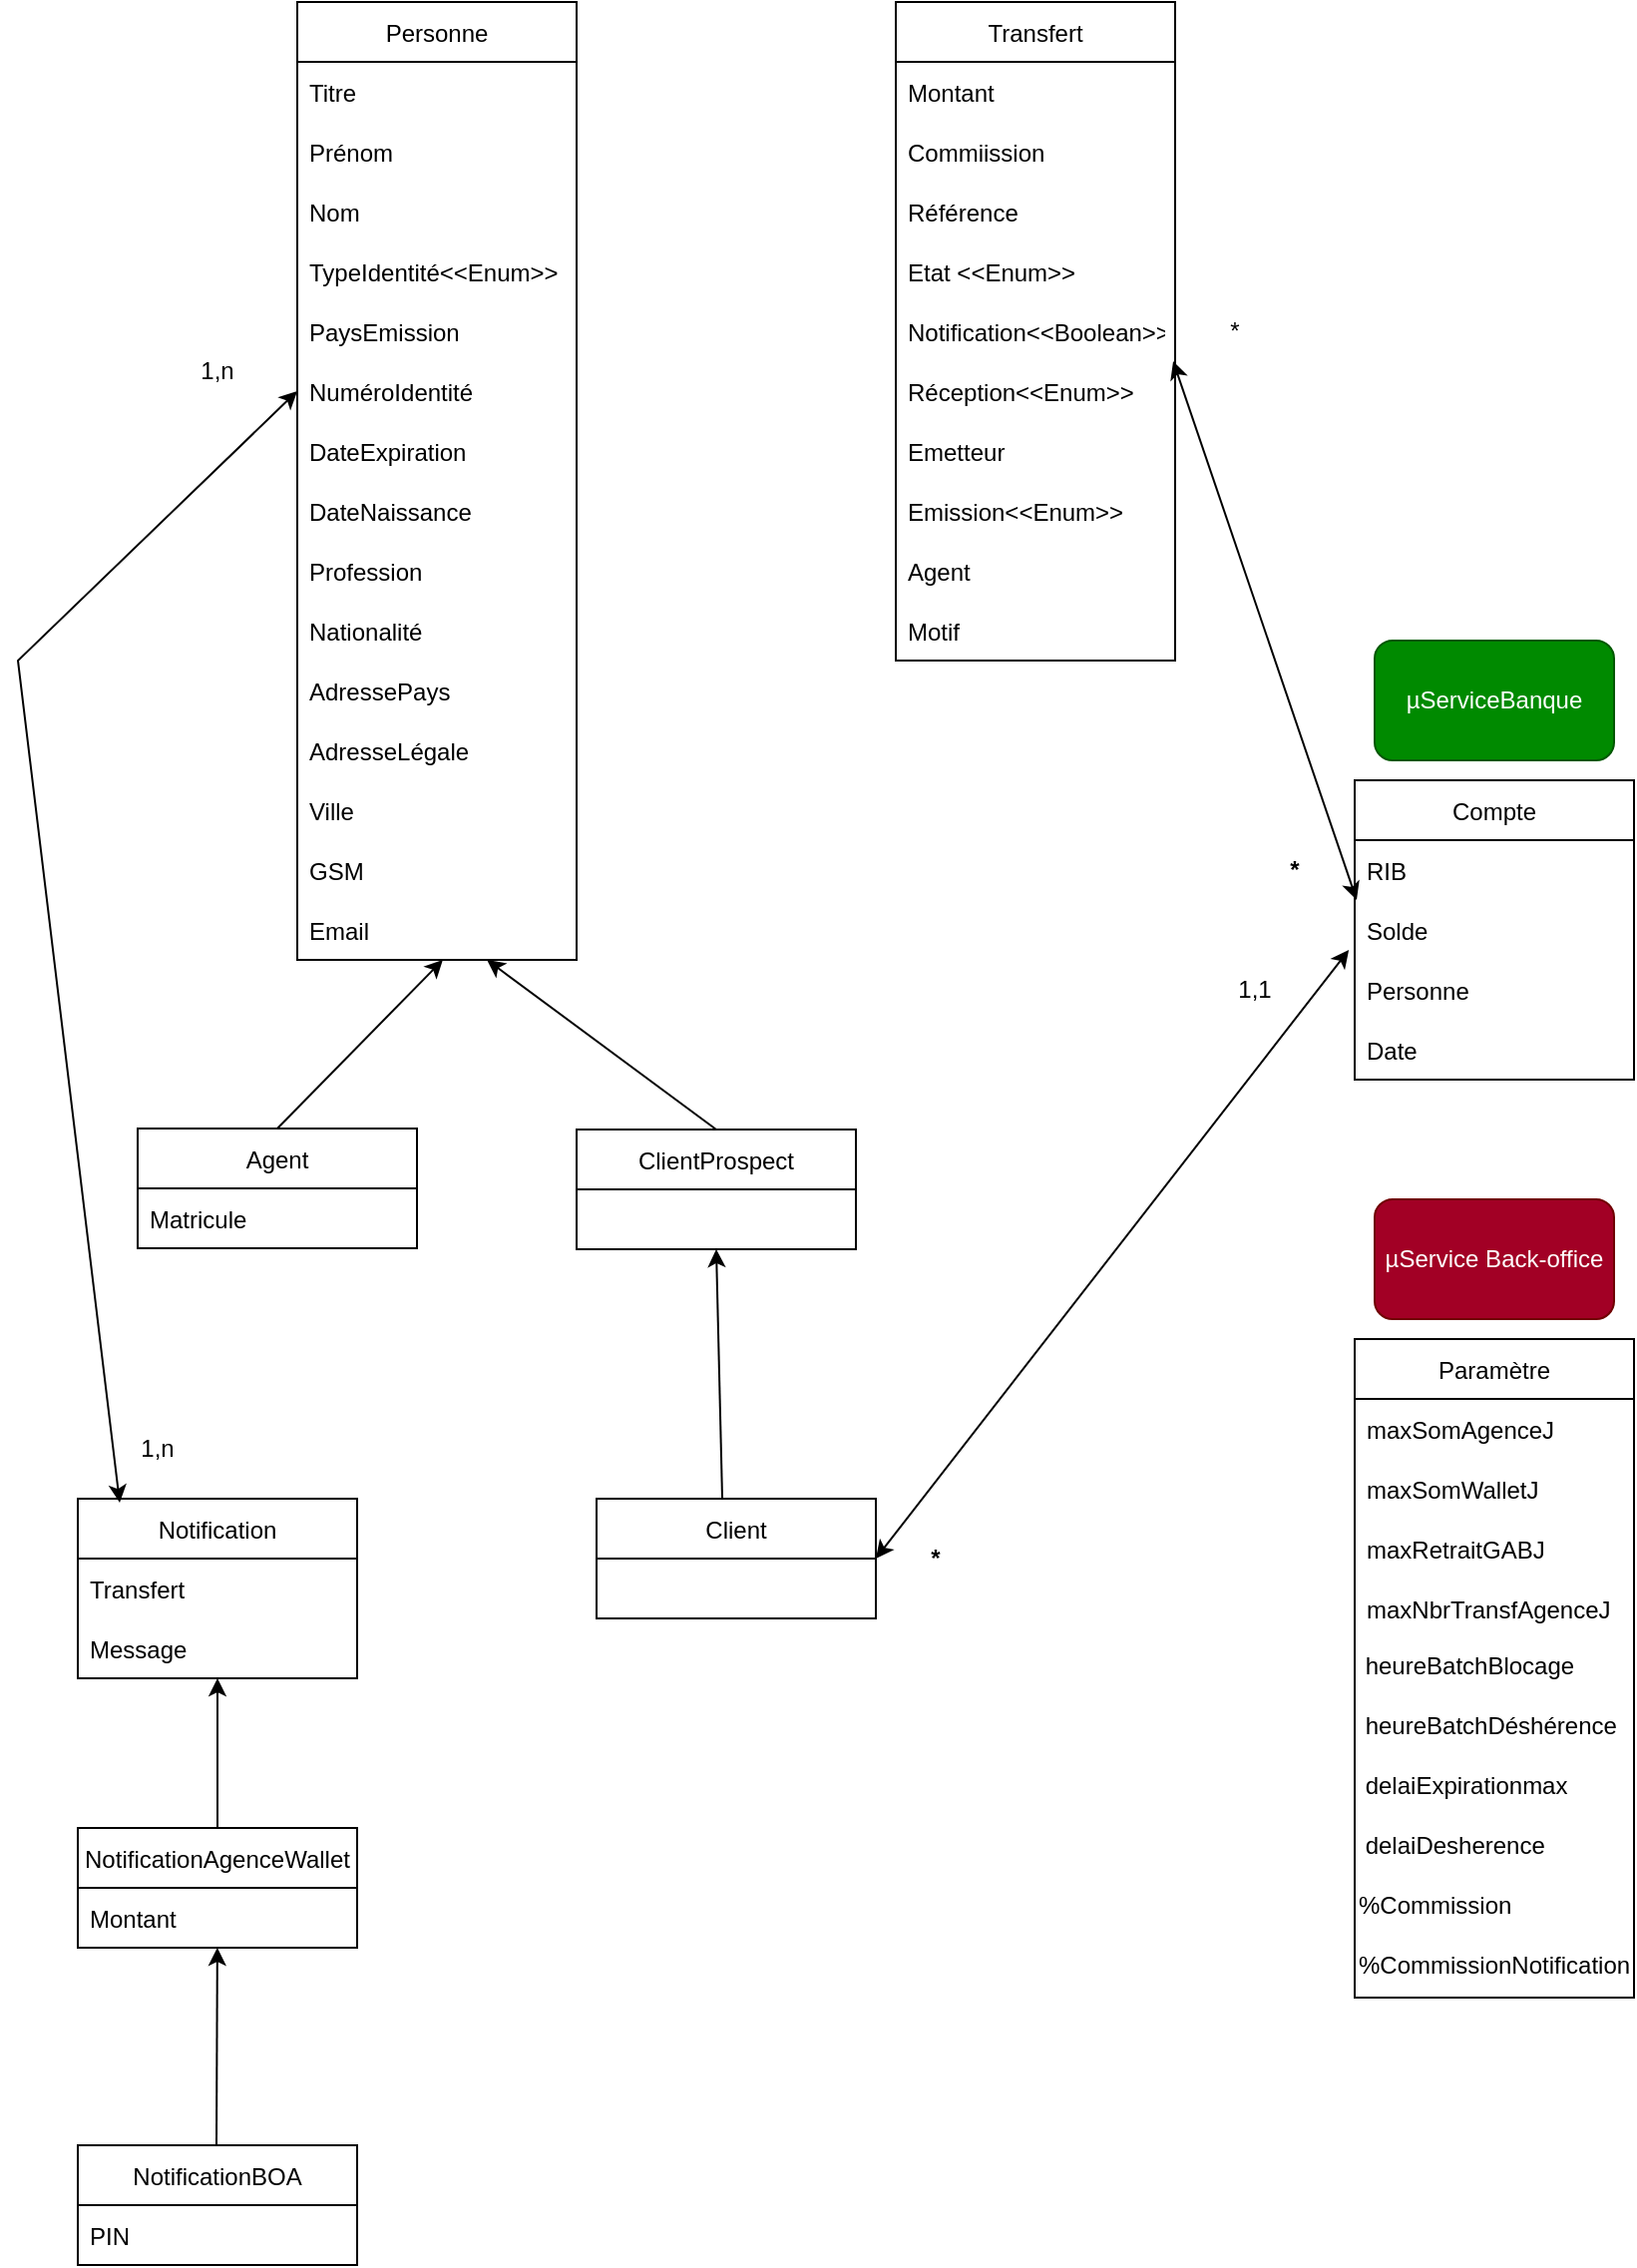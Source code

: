<mxfile version="16.2.2" type="github">
  <diagram id="8DBcMpiF3WPcPkWtYWcN" name="Page-1">
    <mxGraphModel dx="1394" dy="616" grid="1" gridSize="10" guides="1" tooltips="1" connect="1" arrows="1" fold="1" page="1" pageScale="1" pageWidth="827" pageHeight="1169" math="0" shadow="0">
      <root>
        <mxCell id="0" />
        <mxCell id="1" parent="0" />
        <mxCell id="Eo5x3lgqGzYSnr3rYMwt-1" value="Transfert" style="swimlane;fontStyle=0;childLayout=stackLayout;horizontal=1;startSize=30;horizontalStack=0;resizeParent=1;resizeParentMax=0;resizeLast=0;collapsible=1;marginBottom=0;" parent="1" vertex="1">
          <mxGeometry x="450" y="20" width="140" height="330" as="geometry" />
        </mxCell>
        <mxCell id="Eo5x3lgqGzYSnr3rYMwt-2" value="Montant" style="text;strokeColor=none;fillColor=none;align=left;verticalAlign=middle;spacingLeft=4;spacingRight=4;overflow=hidden;points=[[0,0.5],[1,0.5]];portConstraint=eastwest;rotatable=0;" parent="Eo5x3lgqGzYSnr3rYMwt-1" vertex="1">
          <mxGeometry y="30" width="140" height="30" as="geometry" />
        </mxCell>
        <mxCell id="Eo5x3lgqGzYSnr3rYMwt-3" value="Commiission" style="text;strokeColor=none;fillColor=none;align=left;verticalAlign=middle;spacingLeft=4;spacingRight=4;overflow=hidden;points=[[0,0.5],[1,0.5]];portConstraint=eastwest;rotatable=0;" parent="Eo5x3lgqGzYSnr3rYMwt-1" vertex="1">
          <mxGeometry y="60" width="140" height="30" as="geometry" />
        </mxCell>
        <mxCell id="Eo5x3lgqGzYSnr3rYMwt-4" value="Référence" style="text;strokeColor=none;fillColor=none;align=left;verticalAlign=middle;spacingLeft=4;spacingRight=4;overflow=hidden;points=[[0,0.5],[1,0.5]];portConstraint=eastwest;rotatable=0;" parent="Eo5x3lgqGzYSnr3rYMwt-1" vertex="1">
          <mxGeometry y="90" width="140" height="30" as="geometry" />
        </mxCell>
        <mxCell id="Eo5x3lgqGzYSnr3rYMwt-13" value="Etat &lt;&lt;Enum&gt;&gt;" style="text;strokeColor=none;fillColor=none;align=left;verticalAlign=middle;spacingLeft=4;spacingRight=4;overflow=hidden;points=[[0,0.5],[1,0.5]];portConstraint=eastwest;rotatable=0;" parent="Eo5x3lgqGzYSnr3rYMwt-1" vertex="1">
          <mxGeometry y="120" width="140" height="30" as="geometry" />
        </mxCell>
        <mxCell id="Eo5x3lgqGzYSnr3rYMwt-15" value="Notification&lt;&lt;Boolean&gt;&gt;" style="text;strokeColor=none;fillColor=none;align=left;verticalAlign=middle;spacingLeft=4;spacingRight=4;overflow=hidden;points=[[0,0.5],[1,0.5]];portConstraint=eastwest;rotatable=0;" parent="Eo5x3lgqGzYSnr3rYMwt-1" vertex="1">
          <mxGeometry y="150" width="140" height="30" as="geometry" />
        </mxCell>
        <mxCell id="Eo5x3lgqGzYSnr3rYMwt-16" value="Réception&lt;&lt;Enum&gt;&gt;" style="text;strokeColor=none;fillColor=none;align=left;verticalAlign=middle;spacingLeft=4;spacingRight=4;overflow=hidden;points=[[0,0.5],[1,0.5]];portConstraint=eastwest;rotatable=0;" parent="Eo5x3lgqGzYSnr3rYMwt-1" vertex="1">
          <mxGeometry y="180" width="140" height="30" as="geometry" />
        </mxCell>
        <mxCell id="Eo5x3lgqGzYSnr3rYMwt-14" value="Emetteur" style="text;strokeColor=none;fillColor=none;align=left;verticalAlign=middle;spacingLeft=4;spacingRight=4;overflow=hidden;points=[[0,0.5],[1,0.5]];portConstraint=eastwest;rotatable=0;" parent="Eo5x3lgqGzYSnr3rYMwt-1" vertex="1">
          <mxGeometry y="210" width="140" height="30" as="geometry" />
        </mxCell>
        <mxCell id="Eo5x3lgqGzYSnr3rYMwt-17" value="Emission&lt;&lt;Enum&gt;&gt;" style="text;strokeColor=none;fillColor=none;align=left;verticalAlign=middle;spacingLeft=4;spacingRight=4;overflow=hidden;points=[[0,0.5],[1,0.5]];portConstraint=eastwest;rotatable=0;" parent="Eo5x3lgqGzYSnr3rYMwt-1" vertex="1">
          <mxGeometry y="240" width="140" height="30" as="geometry" />
        </mxCell>
        <mxCell id="Eo5x3lgqGzYSnr3rYMwt-101" value="Agent" style="text;strokeColor=none;fillColor=none;align=left;verticalAlign=middle;spacingLeft=4;spacingRight=4;overflow=hidden;points=[[0,0.5],[1,0.5]];portConstraint=eastwest;rotatable=0;" parent="Eo5x3lgqGzYSnr3rYMwt-1" vertex="1">
          <mxGeometry y="270" width="140" height="30" as="geometry" />
        </mxCell>
        <mxCell id="Eo5x3lgqGzYSnr3rYMwt-18" value="Motif" style="text;strokeColor=none;fillColor=none;align=left;verticalAlign=middle;spacingLeft=4;spacingRight=4;overflow=hidden;points=[[0,0.5],[1,0.5]];portConstraint=eastwest;rotatable=0;" parent="Eo5x3lgqGzYSnr3rYMwt-1" vertex="1">
          <mxGeometry y="300" width="140" height="30" as="geometry" />
        </mxCell>
        <mxCell id="Eo5x3lgqGzYSnr3rYMwt-5" value="Personne" style="swimlane;fontStyle=0;childLayout=stackLayout;horizontal=1;startSize=30;horizontalStack=0;resizeParent=1;resizeParentMax=0;resizeLast=0;collapsible=1;marginBottom=0;" parent="1" vertex="1">
          <mxGeometry x="150" y="20" width="140" height="480" as="geometry" />
        </mxCell>
        <mxCell id="Eo5x3lgqGzYSnr3rYMwt-6" value="Titre" style="text;strokeColor=none;fillColor=none;align=left;verticalAlign=middle;spacingLeft=4;spacingRight=4;overflow=hidden;points=[[0,0.5],[1,0.5]];portConstraint=eastwest;rotatable=0;" parent="Eo5x3lgqGzYSnr3rYMwt-5" vertex="1">
          <mxGeometry y="30" width="140" height="30" as="geometry" />
        </mxCell>
        <mxCell id="Eo5x3lgqGzYSnr3rYMwt-7" value="Prénom" style="text;strokeColor=none;fillColor=none;align=left;verticalAlign=middle;spacingLeft=4;spacingRight=4;overflow=hidden;points=[[0,0.5],[1,0.5]];portConstraint=eastwest;rotatable=0;" parent="Eo5x3lgqGzYSnr3rYMwt-5" vertex="1">
          <mxGeometry y="60" width="140" height="30" as="geometry" />
        </mxCell>
        <mxCell id="Eo5x3lgqGzYSnr3rYMwt-8" value="Nom" style="text;strokeColor=none;fillColor=none;align=left;verticalAlign=middle;spacingLeft=4;spacingRight=4;overflow=hidden;points=[[0,0.5],[1,0.5]];portConstraint=eastwest;rotatable=0;" parent="Eo5x3lgqGzYSnr3rYMwt-5" vertex="1">
          <mxGeometry y="90" width="140" height="30" as="geometry" />
        </mxCell>
        <mxCell id="Eo5x3lgqGzYSnr3rYMwt-48" value="TypeIdentité&lt;&lt;Enum&gt;&gt;" style="text;strokeColor=none;fillColor=none;align=left;verticalAlign=middle;spacingLeft=4;spacingRight=4;overflow=hidden;points=[[0,0.5],[1,0.5]];portConstraint=eastwest;rotatable=0;" parent="Eo5x3lgqGzYSnr3rYMwt-5" vertex="1">
          <mxGeometry y="120" width="140" height="30" as="geometry" />
        </mxCell>
        <mxCell id="Eo5x3lgqGzYSnr3rYMwt-49" value="PaysEmission" style="text;strokeColor=none;fillColor=none;align=left;verticalAlign=middle;spacingLeft=4;spacingRight=4;overflow=hidden;points=[[0,0.5],[1,0.5]];portConstraint=eastwest;rotatable=0;" parent="Eo5x3lgqGzYSnr3rYMwt-5" vertex="1">
          <mxGeometry y="150" width="140" height="30" as="geometry" />
        </mxCell>
        <mxCell id="Eo5x3lgqGzYSnr3rYMwt-50" value="NuméroIdentité" style="text;strokeColor=none;fillColor=none;align=left;verticalAlign=middle;spacingLeft=4;spacingRight=4;overflow=hidden;points=[[0,0.5],[1,0.5]];portConstraint=eastwest;rotatable=0;" parent="Eo5x3lgqGzYSnr3rYMwt-5" vertex="1">
          <mxGeometry y="180" width="140" height="30" as="geometry" />
        </mxCell>
        <mxCell id="Eo5x3lgqGzYSnr3rYMwt-51" value="DateExpiration" style="text;strokeColor=none;fillColor=none;align=left;verticalAlign=middle;spacingLeft=4;spacingRight=4;overflow=hidden;points=[[0,0.5],[1,0.5]];portConstraint=eastwest;rotatable=0;" parent="Eo5x3lgqGzYSnr3rYMwt-5" vertex="1">
          <mxGeometry y="210" width="140" height="30" as="geometry" />
        </mxCell>
        <mxCell id="Eo5x3lgqGzYSnr3rYMwt-52" value="DateNaissance" style="text;strokeColor=none;fillColor=none;align=left;verticalAlign=middle;spacingLeft=4;spacingRight=4;overflow=hidden;points=[[0,0.5],[1,0.5]];portConstraint=eastwest;rotatable=0;" parent="Eo5x3lgqGzYSnr3rYMwt-5" vertex="1">
          <mxGeometry y="240" width="140" height="30" as="geometry" />
        </mxCell>
        <mxCell id="Eo5x3lgqGzYSnr3rYMwt-53" value="Profession" style="text;strokeColor=none;fillColor=none;align=left;verticalAlign=middle;spacingLeft=4;spacingRight=4;overflow=hidden;points=[[0,0.5],[1,0.5]];portConstraint=eastwest;rotatable=0;" parent="Eo5x3lgqGzYSnr3rYMwt-5" vertex="1">
          <mxGeometry y="270" width="140" height="30" as="geometry" />
        </mxCell>
        <mxCell id="Eo5x3lgqGzYSnr3rYMwt-54" value="Nationalité" style="text;strokeColor=none;fillColor=none;align=left;verticalAlign=middle;spacingLeft=4;spacingRight=4;overflow=hidden;points=[[0,0.5],[1,0.5]];portConstraint=eastwest;rotatable=0;" parent="Eo5x3lgqGzYSnr3rYMwt-5" vertex="1">
          <mxGeometry y="300" width="140" height="30" as="geometry" />
        </mxCell>
        <mxCell id="Eo5x3lgqGzYSnr3rYMwt-55" value="AdressePays" style="text;strokeColor=none;fillColor=none;align=left;verticalAlign=middle;spacingLeft=4;spacingRight=4;overflow=hidden;points=[[0,0.5],[1,0.5]];portConstraint=eastwest;rotatable=0;" parent="Eo5x3lgqGzYSnr3rYMwt-5" vertex="1">
          <mxGeometry y="330" width="140" height="30" as="geometry" />
        </mxCell>
        <mxCell id="Eo5x3lgqGzYSnr3rYMwt-56" value="AdresseLégale" style="text;strokeColor=none;fillColor=none;align=left;verticalAlign=middle;spacingLeft=4;spacingRight=4;overflow=hidden;points=[[0,0.5],[1,0.5]];portConstraint=eastwest;rotatable=0;" parent="Eo5x3lgqGzYSnr3rYMwt-5" vertex="1">
          <mxGeometry y="360" width="140" height="30" as="geometry" />
        </mxCell>
        <mxCell id="Eo5x3lgqGzYSnr3rYMwt-57" value="Ville" style="text;strokeColor=none;fillColor=none;align=left;verticalAlign=middle;spacingLeft=4;spacingRight=4;overflow=hidden;points=[[0,0.5],[1,0.5]];portConstraint=eastwest;rotatable=0;" parent="Eo5x3lgqGzYSnr3rYMwt-5" vertex="1">
          <mxGeometry y="390" width="140" height="30" as="geometry" />
        </mxCell>
        <mxCell id="Eo5x3lgqGzYSnr3rYMwt-58" value="GSM" style="text;strokeColor=none;fillColor=none;align=left;verticalAlign=middle;spacingLeft=4;spacingRight=4;overflow=hidden;points=[[0,0.5],[1,0.5]];portConstraint=eastwest;rotatable=0;" parent="Eo5x3lgqGzYSnr3rYMwt-5" vertex="1">
          <mxGeometry y="420" width="140" height="30" as="geometry" />
        </mxCell>
        <mxCell id="Eo5x3lgqGzYSnr3rYMwt-59" value="Email" style="text;strokeColor=none;fillColor=none;align=left;verticalAlign=middle;spacingLeft=4;spacingRight=4;overflow=hidden;points=[[0,0.5],[1,0.5]];portConstraint=eastwest;rotatable=0;" parent="Eo5x3lgqGzYSnr3rYMwt-5" vertex="1">
          <mxGeometry y="450" width="140" height="30" as="geometry" />
        </mxCell>
        <mxCell id="Eo5x3lgqGzYSnr3rYMwt-9" value="Compte" style="swimlane;fontStyle=0;childLayout=stackLayout;horizontal=1;startSize=30;horizontalStack=0;resizeParent=1;resizeParentMax=0;resizeLast=0;collapsible=1;marginBottom=0;" parent="1" vertex="1">
          <mxGeometry x="680" y="410" width="140" height="150" as="geometry" />
        </mxCell>
        <mxCell id="Eo5x3lgqGzYSnr3rYMwt-10" value="RIB" style="text;strokeColor=none;fillColor=none;align=left;verticalAlign=middle;spacingLeft=4;spacingRight=4;overflow=hidden;points=[[0,0.5],[1,0.5]];portConstraint=eastwest;rotatable=0;" parent="Eo5x3lgqGzYSnr3rYMwt-9" vertex="1">
          <mxGeometry y="30" width="140" height="30" as="geometry" />
        </mxCell>
        <mxCell id="Eo5x3lgqGzYSnr3rYMwt-11" value="Solde" style="text;strokeColor=none;fillColor=none;align=left;verticalAlign=middle;spacingLeft=4;spacingRight=4;overflow=hidden;points=[[0,0.5],[1,0.5]];portConstraint=eastwest;rotatable=0;" parent="Eo5x3lgqGzYSnr3rYMwt-9" vertex="1">
          <mxGeometry y="60" width="140" height="30" as="geometry" />
        </mxCell>
        <mxCell id="Eo5x3lgqGzYSnr3rYMwt-96" value="Personne" style="text;strokeColor=none;fillColor=none;align=left;verticalAlign=middle;spacingLeft=4;spacingRight=4;overflow=hidden;points=[[0,0.5],[1,0.5]];portConstraint=eastwest;rotatable=0;" parent="Eo5x3lgqGzYSnr3rYMwt-9" vertex="1">
          <mxGeometry y="90" width="140" height="30" as="geometry" />
        </mxCell>
        <mxCell id="Eo5x3lgqGzYSnr3rYMwt-12" value="Date" style="text;strokeColor=none;fillColor=none;align=left;verticalAlign=middle;spacingLeft=4;spacingRight=4;overflow=hidden;points=[[0,0.5],[1,0.5]];portConstraint=eastwest;rotatable=0;" parent="Eo5x3lgqGzYSnr3rYMwt-9" vertex="1">
          <mxGeometry y="120" width="140" height="30" as="geometry" />
        </mxCell>
        <mxCell id="Eo5x3lgqGzYSnr3rYMwt-24" value="Agent" style="swimlane;fontStyle=0;childLayout=stackLayout;horizontal=1;startSize=30;horizontalStack=0;resizeParent=1;resizeParentMax=0;resizeLast=0;collapsible=1;marginBottom=0;" parent="1" vertex="1">
          <mxGeometry x="70" y="584.5" width="140" height="60" as="geometry" />
        </mxCell>
        <mxCell id="Eo5x3lgqGzYSnr3rYMwt-25" value="Matricule" style="text;strokeColor=none;fillColor=none;align=left;verticalAlign=middle;spacingLeft=4;spacingRight=4;overflow=hidden;points=[[0,0.5],[1,0.5]];portConstraint=eastwest;rotatable=0;" parent="Eo5x3lgqGzYSnr3rYMwt-24" vertex="1">
          <mxGeometry y="30" width="140" height="30" as="geometry" />
        </mxCell>
        <mxCell id="Eo5x3lgqGzYSnr3rYMwt-28" value="ClientProspect" style="swimlane;fontStyle=0;childLayout=stackLayout;horizontal=1;startSize=30;horizontalStack=0;resizeParent=1;resizeParentMax=0;resizeLast=0;collapsible=1;marginBottom=0;" parent="1" vertex="1">
          <mxGeometry x="290" y="585" width="140" height="60" as="geometry" />
        </mxCell>
        <mxCell id="Eo5x3lgqGzYSnr3rYMwt-32" value="Client" style="swimlane;fontStyle=0;childLayout=stackLayout;horizontal=1;startSize=30;horizontalStack=0;resizeParent=1;resizeParentMax=0;resizeLast=0;collapsible=1;marginBottom=0;" parent="1" vertex="1">
          <mxGeometry x="300" y="770" width="140" height="60" as="geometry" />
        </mxCell>
        <mxCell id="Eo5x3lgqGzYSnr3rYMwt-36" value="Paramètre" style="swimlane;fontStyle=0;childLayout=stackLayout;horizontal=1;startSize=30;horizontalStack=0;resizeParent=1;resizeParentMax=0;resizeLast=0;collapsible=1;marginBottom=0;" parent="1" vertex="1">
          <mxGeometry x="680" y="690" width="140" height="330" as="geometry" />
        </mxCell>
        <mxCell id="Eo5x3lgqGzYSnr3rYMwt-37" value="maxSomAgenceJ" style="text;strokeColor=none;fillColor=none;align=left;verticalAlign=middle;spacingLeft=4;spacingRight=4;overflow=hidden;points=[[0,0.5],[1,0.5]];portConstraint=eastwest;rotatable=0;" parent="Eo5x3lgqGzYSnr3rYMwt-36" vertex="1">
          <mxGeometry y="30" width="140" height="30" as="geometry" />
        </mxCell>
        <mxCell id="Eo5x3lgqGzYSnr3rYMwt-38" value="maxSomWalletJ" style="text;strokeColor=none;fillColor=none;align=left;verticalAlign=middle;spacingLeft=4;spacingRight=4;overflow=hidden;points=[[0,0.5],[1,0.5]];portConstraint=eastwest;rotatable=0;" parent="Eo5x3lgqGzYSnr3rYMwt-36" vertex="1">
          <mxGeometry y="60" width="140" height="30" as="geometry" />
        </mxCell>
        <mxCell id="Eo5x3lgqGzYSnr3rYMwt-39" value="maxRetraitGABJ" style="text;strokeColor=none;fillColor=none;align=left;verticalAlign=middle;spacingLeft=4;spacingRight=4;overflow=hidden;points=[[0,0.5],[1,0.5]];portConstraint=eastwest;rotatable=0;" parent="Eo5x3lgqGzYSnr3rYMwt-36" vertex="1">
          <mxGeometry y="90" width="140" height="30" as="geometry" />
        </mxCell>
        <mxCell id="Eo5x3lgqGzYSnr3rYMwt-40" value="maxNbrTransfAgenceJ" style="text;strokeColor=none;fillColor=none;align=left;verticalAlign=middle;spacingLeft=4;spacingRight=4;overflow=hidden;points=[[0,0.5],[1,0.5]];portConstraint=eastwest;rotatable=0;" parent="Eo5x3lgqGzYSnr3rYMwt-36" vertex="1">
          <mxGeometry y="120" width="140" height="30" as="geometry" />
        </mxCell>
        <mxCell id="Eo5x3lgqGzYSnr3rYMwt-41" value="&lt;font face=&quot;helvetica&quot;&gt;&amp;nbsp;heureBatchBlocage&lt;/font&gt;" style="text;whiteSpace=wrap;html=1;" parent="Eo5x3lgqGzYSnr3rYMwt-36" vertex="1">
          <mxGeometry y="150" width="140" height="30" as="geometry" />
        </mxCell>
        <mxCell id="Eo5x3lgqGzYSnr3rYMwt-42" value="&lt;font face=&quot;helvetica&quot;&gt;&amp;nbsp;heureBatchDéshérence&lt;/font&gt;" style="text;whiteSpace=wrap;html=1;" parent="Eo5x3lgqGzYSnr3rYMwt-36" vertex="1">
          <mxGeometry y="180" width="140" height="30" as="geometry" />
        </mxCell>
        <mxCell id="Eo5x3lgqGzYSnr3rYMwt-43" value="&lt;font face=&quot;helvetica&quot;&gt;&amp;nbsp;delaiExpiration&lt;/font&gt;&lt;span&gt;max&lt;br&gt;&lt;/span&gt;" style="text;whiteSpace=wrap;html=1;" parent="Eo5x3lgqGzYSnr3rYMwt-36" vertex="1">
          <mxGeometry y="210" width="140" height="30" as="geometry" />
        </mxCell>
        <mxCell id="Eo5x3lgqGzYSnr3rYMwt-46" value="&lt;font face=&quot;helvetica&quot;&gt;&amp;nbsp;delaiDesherence&lt;/font&gt;" style="text;whiteSpace=wrap;html=1;" parent="Eo5x3lgqGzYSnr3rYMwt-36" vertex="1">
          <mxGeometry y="240" width="140" height="30" as="geometry" />
        </mxCell>
        <mxCell id="Eo5x3lgqGzYSnr3rYMwt-47" value="&lt;font face=&quot;helvetica&quot;&gt;%Commission&lt;/font&gt;" style="text;whiteSpace=wrap;html=1;" parent="Eo5x3lgqGzYSnr3rYMwt-36" vertex="1">
          <mxGeometry y="270" width="140" height="30" as="geometry" />
        </mxCell>
        <mxCell id="Eo5x3lgqGzYSnr3rYMwt-98" value="&lt;font face=&quot;helvetica&quot;&gt;%CommissionNotification&lt;/font&gt;" style="text;whiteSpace=wrap;html=1;" parent="Eo5x3lgqGzYSnr3rYMwt-36" vertex="1">
          <mxGeometry y="300" width="140" height="30" as="geometry" />
        </mxCell>
        <mxCell id="Eo5x3lgqGzYSnr3rYMwt-60" value="Notification" style="swimlane;fontStyle=0;childLayout=stackLayout;horizontal=1;startSize=30;horizontalStack=0;resizeParent=1;resizeParentMax=0;resizeLast=0;collapsible=1;marginBottom=0;" parent="1" vertex="1">
          <mxGeometry x="40" y="770" width="140" height="90" as="geometry" />
        </mxCell>
        <mxCell id="Eo5x3lgqGzYSnr3rYMwt-97" value="Transfert" style="text;strokeColor=none;fillColor=none;align=left;verticalAlign=middle;spacingLeft=4;spacingRight=4;overflow=hidden;points=[[0,0.5],[1,0.5]];portConstraint=eastwest;rotatable=0;" parent="Eo5x3lgqGzYSnr3rYMwt-60" vertex="1">
          <mxGeometry y="30" width="140" height="30" as="geometry" />
        </mxCell>
        <mxCell id="Eo5x3lgqGzYSnr3rYMwt-61" value="Message" style="text;strokeColor=none;fillColor=none;align=left;verticalAlign=middle;spacingLeft=4;spacingRight=4;overflow=hidden;points=[[0,0.5],[1,0.5]];portConstraint=eastwest;rotatable=0;" parent="Eo5x3lgqGzYSnr3rYMwt-60" vertex="1">
          <mxGeometry y="60" width="140" height="30" as="geometry" />
        </mxCell>
        <mxCell id="Eo5x3lgqGzYSnr3rYMwt-64" value="NotificationAgenceWallet" style="swimlane;fontStyle=0;childLayout=stackLayout;horizontal=1;startSize=30;horizontalStack=0;resizeParent=1;resizeParentMax=0;resizeLast=0;collapsible=1;marginBottom=0;" parent="1" vertex="1">
          <mxGeometry x="40" y="935" width="140" height="60" as="geometry" />
        </mxCell>
        <mxCell id="Eo5x3lgqGzYSnr3rYMwt-67" value="Montant" style="text;strokeColor=none;fillColor=none;align=left;verticalAlign=middle;spacingLeft=4;spacingRight=4;overflow=hidden;points=[[0,0.5],[1,0.5]];portConstraint=eastwest;rotatable=0;" parent="Eo5x3lgqGzYSnr3rYMwt-64" vertex="1">
          <mxGeometry y="30" width="140" height="30" as="geometry" />
        </mxCell>
        <mxCell id="Eo5x3lgqGzYSnr3rYMwt-68" value="NotificationBOA" style="swimlane;fontStyle=0;childLayout=stackLayout;horizontal=1;startSize=30;horizontalStack=0;resizeParent=1;resizeParentMax=0;resizeLast=0;collapsible=1;marginBottom=0;" parent="1" vertex="1">
          <mxGeometry x="40" y="1094" width="140" height="60" as="geometry" />
        </mxCell>
        <mxCell id="Eo5x3lgqGzYSnr3rYMwt-69" value="PIN" style="text;strokeColor=none;fillColor=none;align=left;verticalAlign=middle;spacingLeft=4;spacingRight=4;overflow=hidden;points=[[0,0.5],[1,0.5]];portConstraint=eastwest;rotatable=0;" parent="Eo5x3lgqGzYSnr3rYMwt-68" vertex="1">
          <mxGeometry y="30" width="140" height="30" as="geometry" />
        </mxCell>
        <mxCell id="Eo5x3lgqGzYSnr3rYMwt-73" value="" style="endArrow=classic;html=1;rounded=0;" parent="1" target="Eo5x3lgqGzYSnr3rYMwt-61" edge="1">
          <mxGeometry width="50" height="50" relative="1" as="geometry">
            <mxPoint x="110" y="935" as="sourcePoint" />
            <mxPoint x="110.98" y="892.01" as="targetPoint" />
          </mxGeometry>
        </mxCell>
        <mxCell id="Eo5x3lgqGzYSnr3rYMwt-74" value="" style="endArrow=classic;html=1;rounded=0;" parent="1" target="Eo5x3lgqGzYSnr3rYMwt-67" edge="1">
          <mxGeometry width="50" height="50" relative="1" as="geometry">
            <mxPoint x="109.5" y="1093.99" as="sourcePoint" />
            <mxPoint x="110.48" y="1021" as="targetPoint" />
          </mxGeometry>
        </mxCell>
        <mxCell id="Eo5x3lgqGzYSnr3rYMwt-75" value="" style="endArrow=classic;html=1;rounded=0;entryX=0.521;entryY=1;entryDx=0;entryDy=0;entryPerimeter=0;exitX=0.5;exitY=0;exitDx=0;exitDy=0;" parent="1" source="Eo5x3lgqGzYSnr3rYMwt-24" target="Eo5x3lgqGzYSnr3rYMwt-59" edge="1">
          <mxGeometry width="50" height="50" relative="1" as="geometry">
            <mxPoint x="240" y="600" as="sourcePoint" />
            <mxPoint x="290" y="550" as="targetPoint" />
          </mxGeometry>
        </mxCell>
        <mxCell id="Eo5x3lgqGzYSnr3rYMwt-77" value="" style="endArrow=classic;html=1;rounded=0;entryX=0.679;entryY=1;entryDx=0;entryDy=0;entryPerimeter=0;exitX=0.5;exitY=0;exitDx=0;exitDy=0;" parent="1" source="Eo5x3lgqGzYSnr3rYMwt-28" target="Eo5x3lgqGzYSnr3rYMwt-59" edge="1">
          <mxGeometry width="50" height="50" relative="1" as="geometry">
            <mxPoint x="407" y="597" as="sourcePoint" />
            <mxPoint x="242.94" y="520" as="targetPoint" />
          </mxGeometry>
        </mxCell>
        <mxCell id="Eo5x3lgqGzYSnr3rYMwt-78" value="" style="endArrow=classic;html=1;rounded=0;entryX=0.5;entryY=1;entryDx=0;entryDy=0;exitX=0.45;exitY=-0.008;exitDx=0;exitDy=0;exitPerimeter=0;" parent="1" source="Eo5x3lgqGzYSnr3rYMwt-32" target="Eo5x3lgqGzYSnr3rYMwt-28" edge="1">
          <mxGeometry width="50" height="50" relative="1" as="geometry">
            <mxPoint x="431.06" y="820" as="sourcePoint" />
            <mxPoint x="458.04" y="700" as="targetPoint" />
          </mxGeometry>
        </mxCell>
        <mxCell id="Eo5x3lgqGzYSnr3rYMwt-80" value="" style="endArrow=classic;startArrow=classic;html=1;rounded=0;entryX=0.007;entryY=0;entryDx=0;entryDy=0;entryPerimeter=0;exitX=0.993;exitY=0;exitDx=0;exitDy=0;exitPerimeter=0;" parent="1" source="Eo5x3lgqGzYSnr3rYMwt-16" target="Eo5x3lgqGzYSnr3rYMwt-11" edge="1">
          <mxGeometry width="50" height="50" relative="1" as="geometry">
            <mxPoint x="660" y="190" as="sourcePoint" />
            <mxPoint x="710" y="140" as="targetPoint" />
          </mxGeometry>
        </mxCell>
        <mxCell id="Eo5x3lgqGzYSnr3rYMwt-86" value="" style="endArrow=classic;startArrow=classic;html=1;rounded=0;entryX=0;entryY=0.5;entryDx=0;entryDy=0;exitX=0.15;exitY=0.022;exitDx=0;exitDy=0;exitPerimeter=0;" parent="1" source="Eo5x3lgqGzYSnr3rYMwt-60" target="Eo5x3lgqGzYSnr3rYMwt-50" edge="1">
          <mxGeometry width="50" height="50" relative="1" as="geometry">
            <mxPoint x="30" y="540" as="sourcePoint" />
            <mxPoint x="80" y="490" as="targetPoint" />
            <Array as="points">
              <mxPoint x="10" y="350" />
            </Array>
          </mxGeometry>
        </mxCell>
        <mxCell id="Eo5x3lgqGzYSnr3rYMwt-87" value="1,n" style="text;html=1;strokeColor=none;fillColor=none;align=center;verticalAlign=middle;whiteSpace=wrap;rounded=0;" parent="1" vertex="1">
          <mxGeometry x="80" y="190" width="60" height="30" as="geometry" />
        </mxCell>
        <mxCell id="Eo5x3lgqGzYSnr3rYMwt-88" value="1,n" style="text;html=1;strokeColor=none;fillColor=none;align=center;verticalAlign=middle;whiteSpace=wrap;rounded=0;" parent="1" vertex="1">
          <mxGeometry x="50" y="730" width="60" height="30" as="geometry" />
        </mxCell>
        <mxCell id="Eo5x3lgqGzYSnr3rYMwt-89" value="1,1" style="text;html=1;strokeColor=none;fillColor=none;align=center;verticalAlign=middle;whiteSpace=wrap;rounded=0;" parent="1" vertex="1">
          <mxGeometry x="600" y="500" width="60" height="30" as="geometry" />
        </mxCell>
        <mxCell id="Eo5x3lgqGzYSnr3rYMwt-92" value="*" style="text;html=1;strokeColor=none;fillColor=none;align=center;verticalAlign=middle;whiteSpace=wrap;rounded=0;" parent="1" vertex="1">
          <mxGeometry x="590" y="170" width="60" height="30" as="geometry" />
        </mxCell>
        <mxCell id="Eo5x3lgqGzYSnr3rYMwt-93" value="&lt;b&gt;*&lt;/b&gt;" style="text;html=1;strokeColor=none;fillColor=none;align=center;verticalAlign=middle;whiteSpace=wrap;rounded=0;" parent="1" vertex="1">
          <mxGeometry x="620" y="440" width="60" height="30" as="geometry" />
        </mxCell>
        <mxCell id="Eo5x3lgqGzYSnr3rYMwt-94" value="µServiceBanque" style="rounded=1;whiteSpace=wrap;html=1;fillColor=#008a00;fontColor=#ffffff;strokeColor=#005700;" parent="1" vertex="1">
          <mxGeometry x="690" y="340" width="120" height="60" as="geometry" />
        </mxCell>
        <mxCell id="Eo5x3lgqGzYSnr3rYMwt-95" value="µService Back-office" style="rounded=1;whiteSpace=wrap;html=1;fillColor=#a20025;fontColor=#ffffff;strokeColor=#6F0000;" parent="1" vertex="1">
          <mxGeometry x="690" y="620" width="120" height="60" as="geometry" />
        </mxCell>
        <mxCell id="Eo5x3lgqGzYSnr3rYMwt-99" value="" style="endArrow=classic;startArrow=classic;html=1;rounded=0;entryX=-0.021;entryY=0.833;entryDx=0;entryDy=0;entryPerimeter=0;exitX=1;exitY=0.5;exitDx=0;exitDy=0;" parent="1" source="Eo5x3lgqGzYSnr3rYMwt-32" target="Eo5x3lgqGzYSnr3rYMwt-11" edge="1">
          <mxGeometry width="50" height="50" relative="1" as="geometry">
            <mxPoint x="490" y="690" as="sourcePoint" />
            <mxPoint x="540" y="640" as="targetPoint" />
          </mxGeometry>
        </mxCell>
        <mxCell id="Eo5x3lgqGzYSnr3rYMwt-100" value="&lt;b&gt;*&lt;/b&gt;" style="text;html=1;strokeColor=none;fillColor=none;align=center;verticalAlign=middle;whiteSpace=wrap;rounded=0;" parent="1" vertex="1">
          <mxGeometry x="440" y="785" width="60" height="30" as="geometry" />
        </mxCell>
      </root>
    </mxGraphModel>
  </diagram>
</mxfile>
